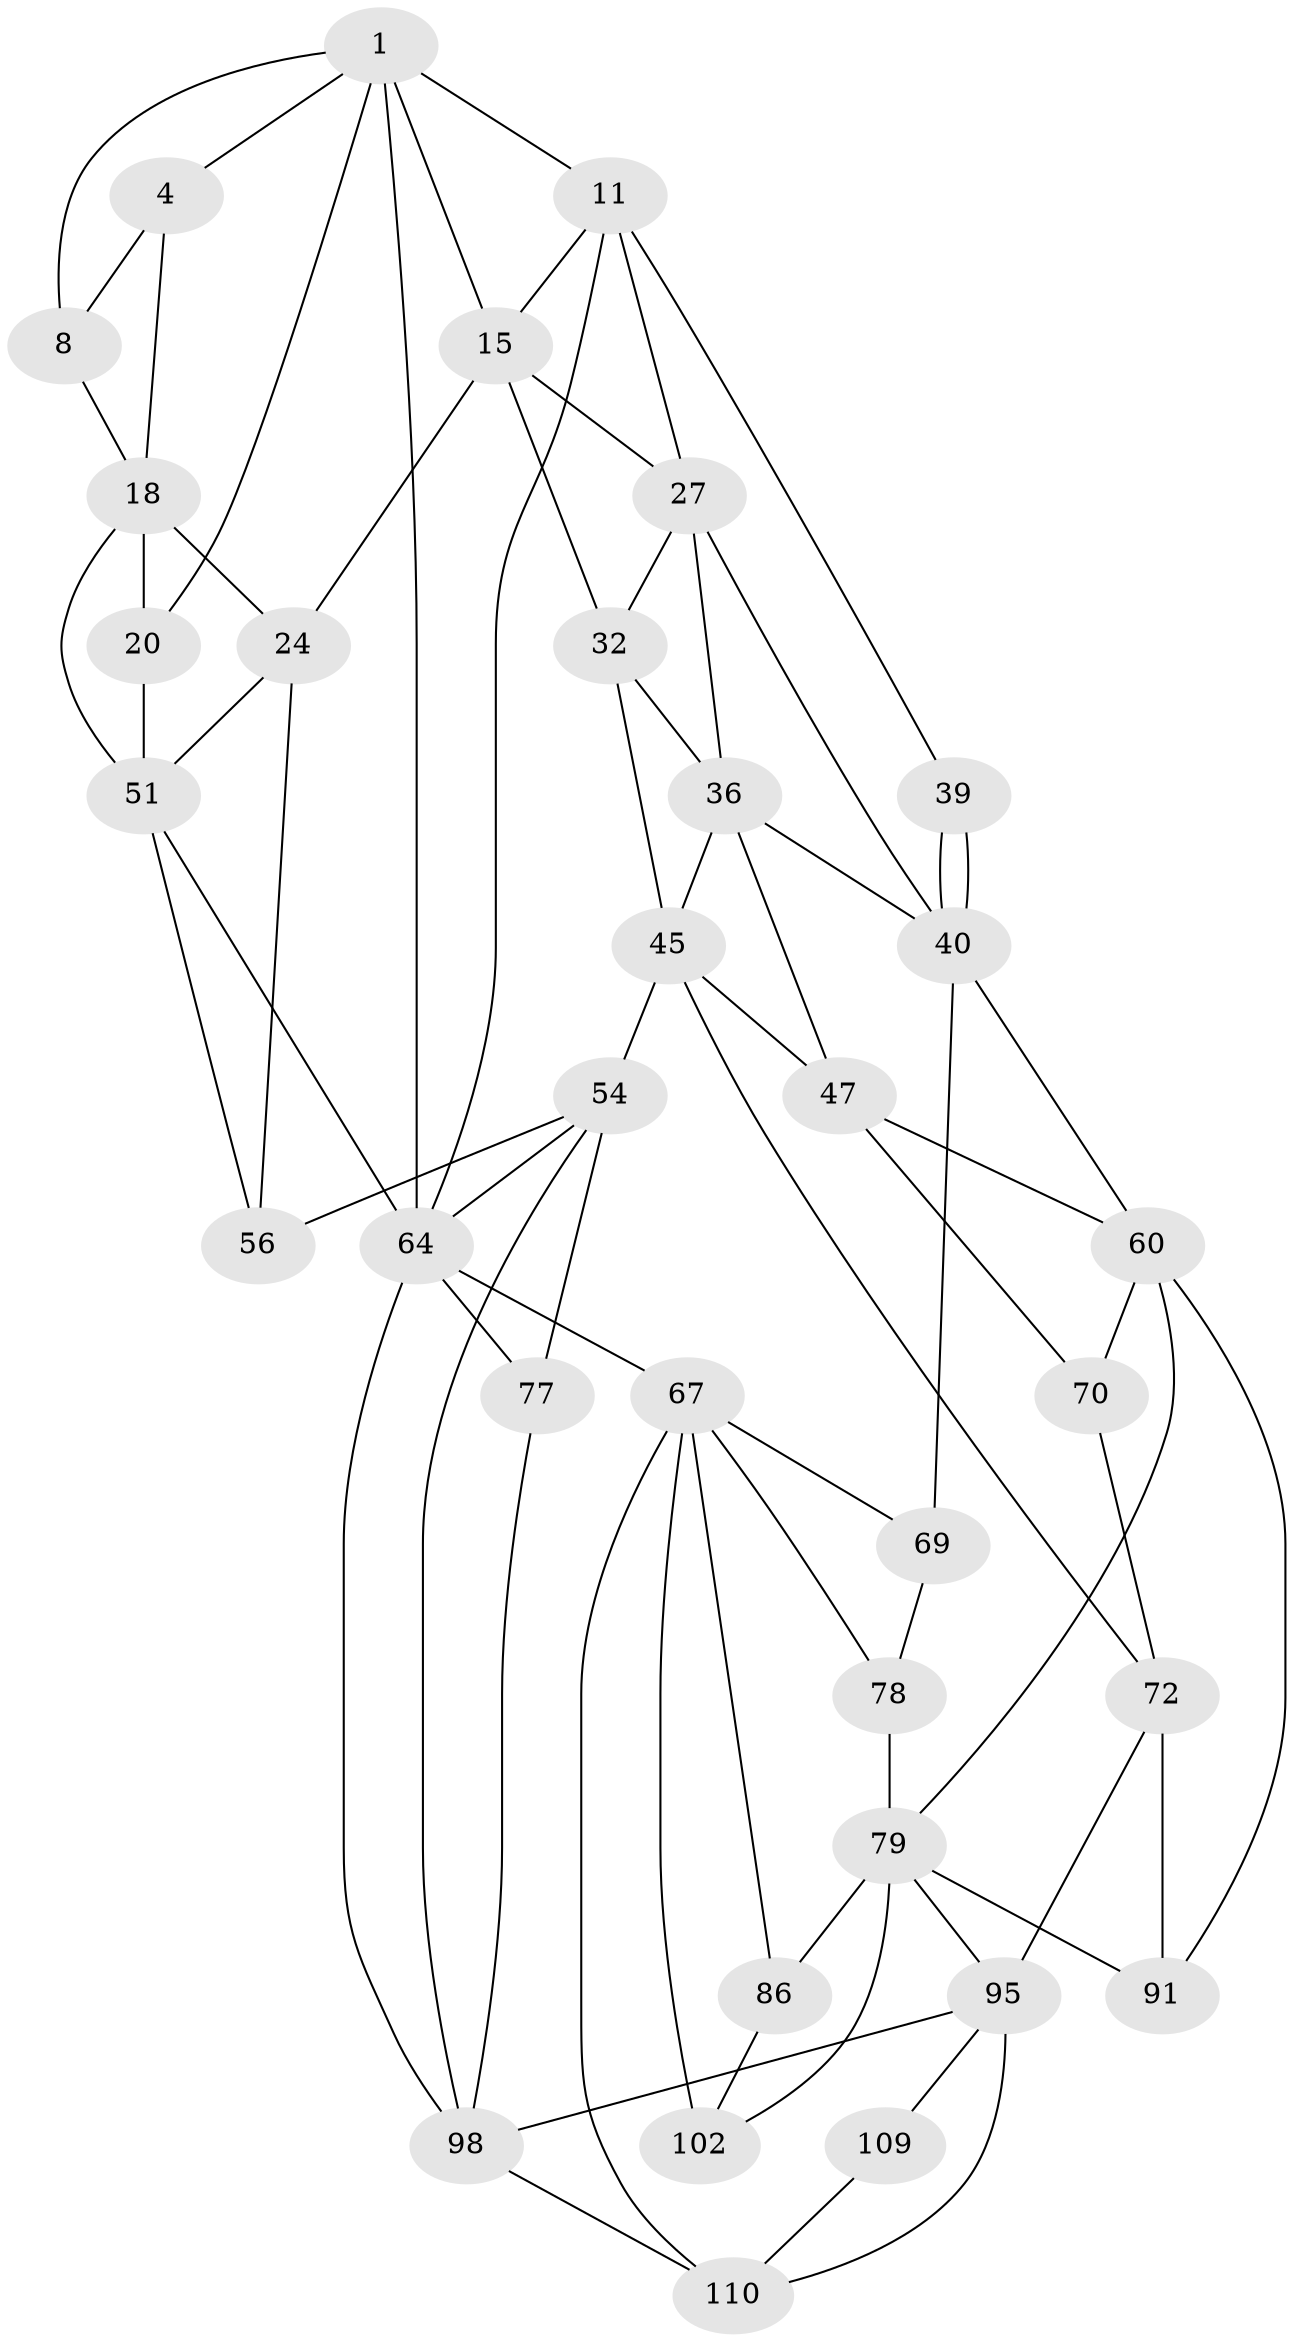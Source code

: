 // original degree distribution, {3: 0.017543859649122806, 6: 0.2719298245614035, 5: 0.42105263157894735, 4: 0.2894736842105263}
// Generated by graph-tools (version 1.1) at 2025/21/03/04/25 18:21:12]
// undirected, 34 vertices, 72 edges
graph export_dot {
graph [start="1"]
  node [color=gray90,style=filled];
  1 [pos="+0.13577140796374298+0",super="+6+2"];
  4 [pos="+0.07665429756413233+0.04381651029864341",super="+5+17"];
  8 [pos="+0.24314537660812538+0.10947379483889998",super="+9"];
  11 [pos="+0.4043018449421421+0",super="+12+14"];
  15 [pos="+0.4196473717657015+0.10470614339199033",super="+16"];
  18 [pos="+0.03885772991553556+0.2054195055307429",super="+21+19"];
  20 [pos="+0+0.2636667933236858"];
  24 [pos="+0.31582755701967447+0.3307196277473881",super="+25+50"];
  27 [pos="+0.7342493659675394+0.09034902188153776",super="+29"];
  32 [pos="+0.5442631698337193+0.228551701198055",super="+38+33"];
  36 [pos="+0.6888205255397114+0.26988130506439534",super="+37+43"];
  39 [pos="+1+0.12971939193430757"];
  40 [pos="+0.8785173039265163+0.28078717583615953",super="+41+44"];
  45 [pos="+0.5503332309091601+0.47077804643513077",super="+49+46"];
  47 [pos="+0.6755948098632505+0.499633995096528",super="+48"];
  51 [pos="+0.11258791267291188+0.4383823853690317",super="+52"];
  54 [pos="+0.35777958876212623+0.43558003697599074",super="+55+63"];
  56 [pos="+0.16226817634808352+0.5224002356694852"];
  60 [pos="+0.7404756802251689+0.555786273246881",super="+61+81"];
  64 [pos="+0+0.7557344339238559",super="+65+75"];
  67 [pos="+1+1",super="+68+100"];
  69 [pos="+1+0.5549465126517048",super="+73"];
  70 [pos="+0.5659708034652859+0.6383248141978775",super="+71+83"];
  72 [pos="+0.4373237243041037+0.681125146085539",super="+94"];
  77 [pos="+0.251223202573622+0.6568738480234837",super="+93"];
  78 [pos="+0.8680146272326347+0.6550530214955815"];
  79 [pos="+0.8222579070892504+0.6889220816326356",super="+87+80"];
  86 [pos="+0.9327948825800183+0.728243616935252",super="+99"];
  91 [pos="+0.6181059455070862+0.8342534858240422"];
  95 [pos="+0.3823707909483102+0.8340367773756737",super="+96+108"];
  98 [pos="+0.279789747583806+0.738516437021543",super="+103"];
  102 [pos="+0.9235508746967181+0.7704487176123094",super="+105"];
  109 [pos="+0.26969473681107037+1"];
  110 [pos="+0.5568752081044092+1",super="+111"];
  1 -- 8;
  1 -- 11 [weight=2];
  1 -- 64;
  1 -- 4;
  1 -- 20;
  1 -- 15;
  4 -- 8;
  4 -- 18;
  8 -- 18 [weight=2];
  11 -- 64;
  11 -- 39;
  11 -- 27 [weight=2];
  11 -- 15;
  15 -- 24;
  15 -- 27;
  15 -- 32;
  18 -- 24 [weight=2];
  18 -- 51;
  18 -- 20;
  20 -- 51;
  24 -- 56;
  24 -- 51;
  27 -- 32;
  27 -- 36;
  27 -- 40;
  32 -- 36;
  32 -- 45;
  36 -- 45;
  36 -- 40;
  36 -- 47;
  39 -- 40 [weight=2];
  39 -- 40;
  40 -- 60;
  40 -- 69 [weight=2];
  45 -- 72;
  45 -- 54 [weight=2];
  45 -- 47;
  47 -- 70;
  47 -- 60;
  51 -- 56;
  51 -- 64;
  54 -- 56;
  54 -- 77 [weight=2];
  54 -- 98;
  54 -- 64;
  60 -- 91;
  60 -- 79;
  60 -- 70;
  64 -- 67 [weight=2];
  64 -- 98;
  64 -- 77;
  67 -- 86;
  67 -- 69;
  67 -- 78;
  67 -- 102 [weight=3];
  67 -- 110;
  69 -- 78;
  70 -- 72;
  72 -- 91;
  72 -- 95;
  77 -- 98;
  78 -- 79;
  79 -- 86 [weight=2];
  79 -- 102;
  79 -- 91;
  79 -- 95;
  86 -- 102;
  95 -- 98 [weight=2];
  95 -- 109 [weight=2];
  95 -- 110;
  98 -- 110;
  109 -- 110;
}
